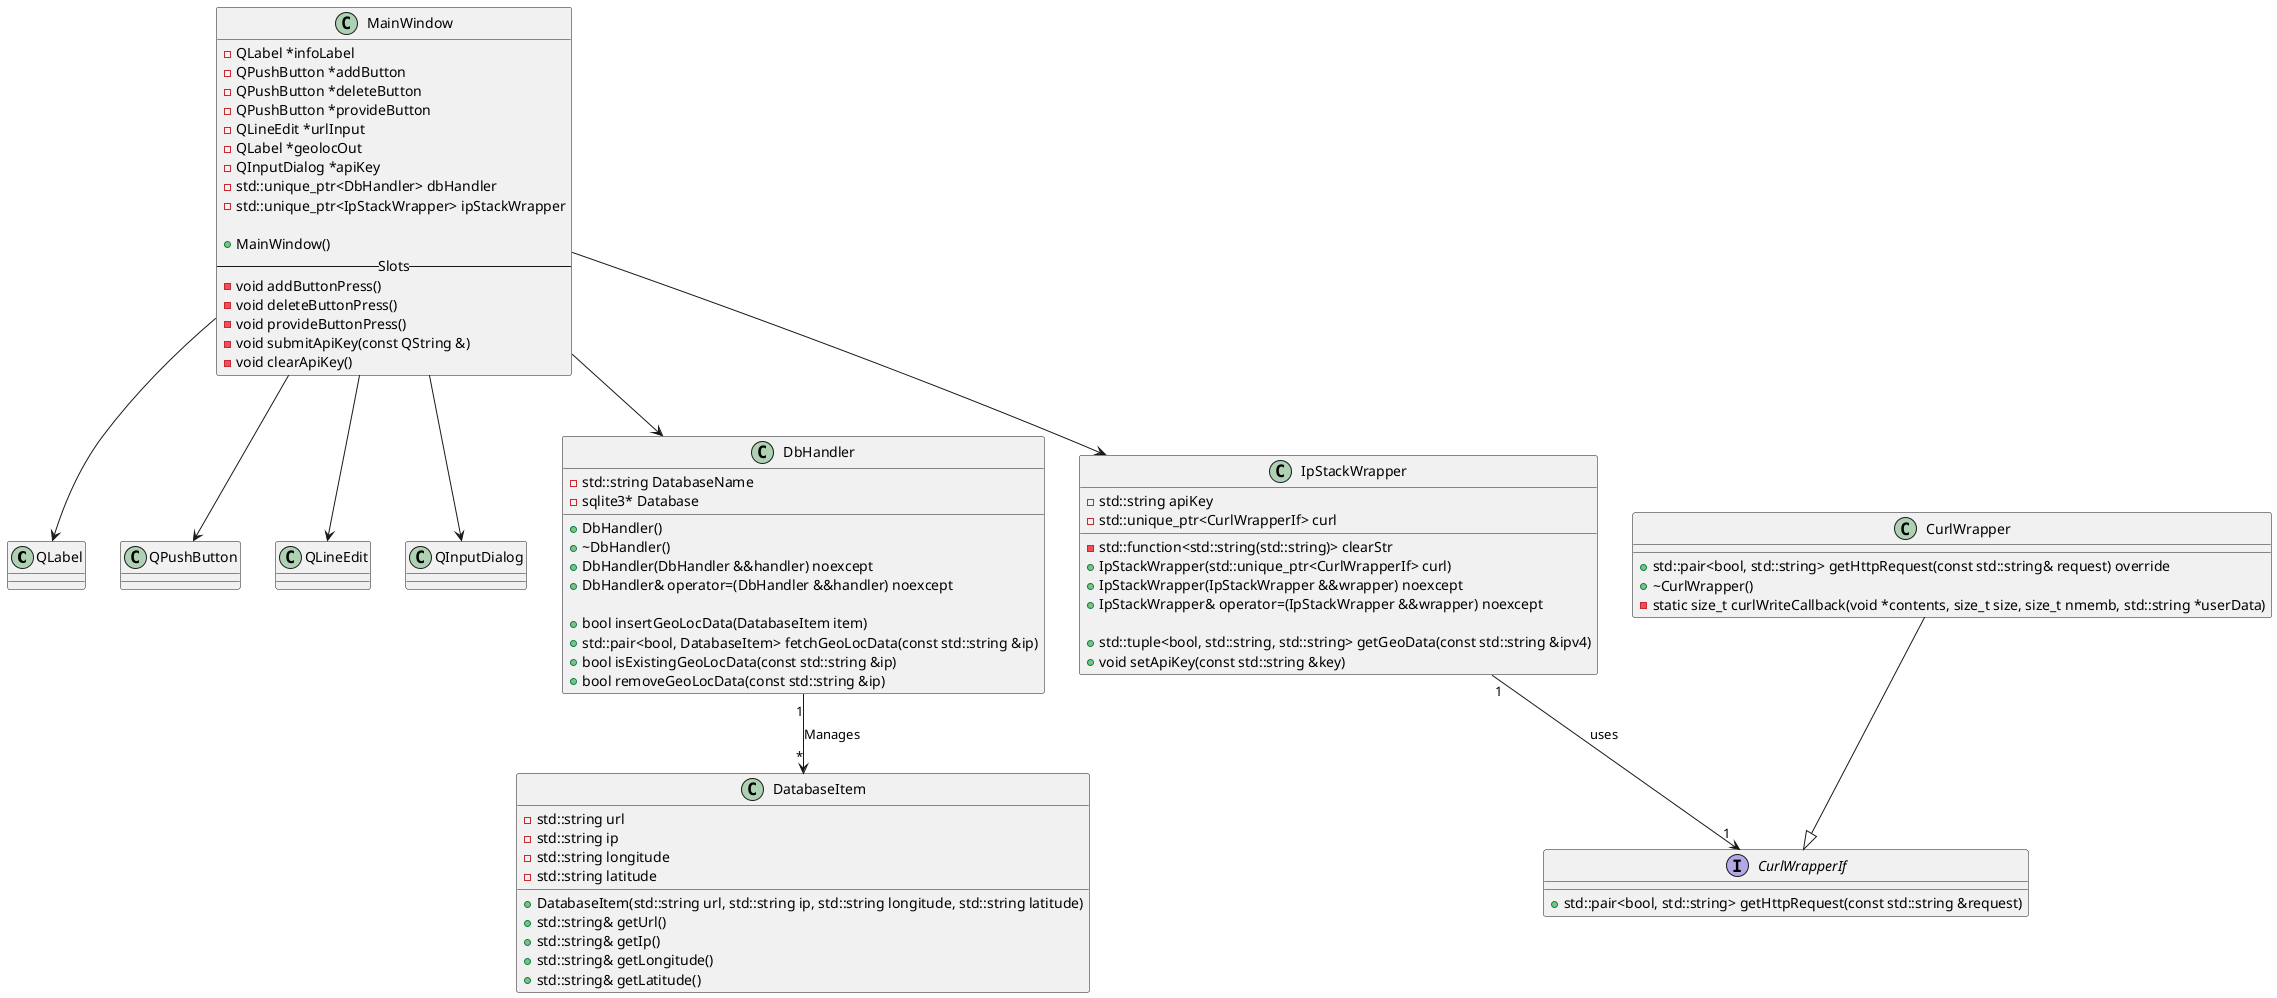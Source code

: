 @startuml

class QLabel
class QPushButton
class QLineEdit
class QInputDialog

class MainWindow {
    - QLabel *infoLabel
    - QPushButton *addButton
    - QPushButton *deleteButton
    - QPushButton *provideButton
    - QLineEdit *urlInput
    - QLabel *geolocOut
    - QInputDialog *apiKey
    - std::unique_ptr<DbHandler> dbHandler
    - std::unique_ptr<IpStackWrapper> ipStackWrapper

    + MainWindow()
    -- Slots --
    - void addButtonPress()
    - void deleteButtonPress()
    - void provideButtonPress()
    - void submitApiKey(const QString &)
    - void clearApiKey()
}

class DbHandler {
    - std::string DatabaseName
    - sqlite3* Database

    + DbHandler()
    + ~DbHandler()
    + DbHandler(DbHandler &&handler) noexcept
    + DbHandler& operator=(DbHandler &&handler) noexcept

    + bool insertGeoLocData(DatabaseItem item)
    + std::pair<bool, DatabaseItem> fetchGeoLocData(const std::string &ip)
    + bool isExistingGeoLocData(const std::string &ip)
    + bool removeGeoLocData(const std::string &ip)
}

class DatabaseItem {
    - std::string url
    - std::string ip
    - std::string longitude
    - std::string latitude

    + DatabaseItem(std::string url, std::string ip, std::string longitude, std::string latitude)
    + std::string& getUrl()
    + std::string& getIp()
    + std::string& getLongitude()
    + std::string& getLatitude()
}

class IpStackWrapper {
    - std::string apiKey
    - std::function<std::string(std::string)> clearStr
    - std::unique_ptr<CurlWrapperIf> curl

    + IpStackWrapper(std::unique_ptr<CurlWrapperIf> curl)
    + IpStackWrapper(IpStackWrapper &&wrapper) noexcept
    + IpStackWrapper& operator=(IpStackWrapper &&wrapper) noexcept

    + std::tuple<bool, std::string, std::string> getGeoData(const std::string &ipv4)
    + void setApiKey(const std::string &key)
}
interface CurlWrapperIf {
    + std::pair<bool, std::string> getHttpRequest(const std::string &request)
}

class CurlWrapper {
    + std::pair<bool, std::string> getHttpRequest(const std::string& request) override
    + ~CurlWrapper()
    - static size_t curlWriteCallback(void *contents, size_t size, size_t nmemb, std::string *userData)
}

CurlWrapper --|> CurlWrapperIf
IpStackWrapper "1" --> "1" CurlWrapperIf : "uses"
DbHandler "1" --> "*" DatabaseItem : "Manages"
MainWindow --> QLabel
MainWindow --> QPushButton
MainWindow --> QLineEdit
MainWindow --> QInputDialog
MainWindow --> DbHandler
MainWindow --> IpStackWrapper
@enduml